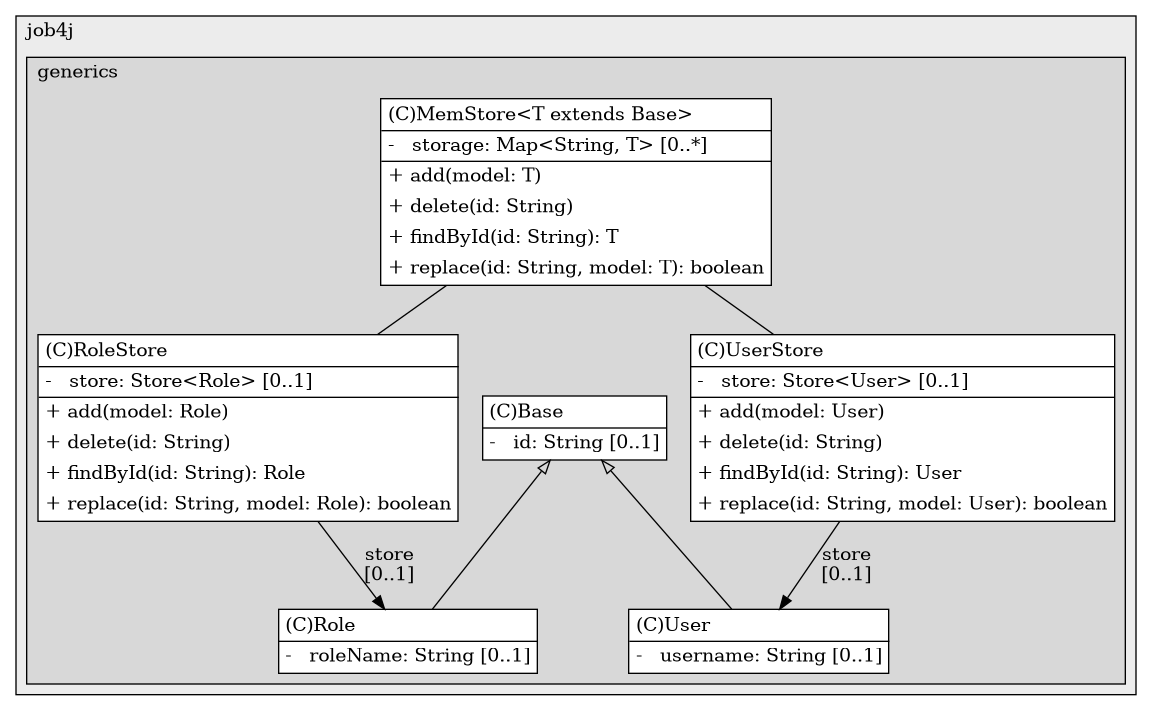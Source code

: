 @startuml

/' diagram meta data start
config=StructureConfiguration;
{
  "projectClassification": {
    "searchMode": "OpenProject", // OpenProject, AllProjects
    "includedProjects": "",
    "pathEndKeywords": "*.impl",
    "isClientPath": "",
    "isClientName": "",
    "isTestPath": "",
    "isTestName": "",
    "isMappingPath": "",
    "isMappingName": "",
    "isDataAccessPath": "",
    "isDataAccessName": "",
    "isDataStructurePath": "",
    "isDataStructureName": "",
    "isInterfaceStructuresPath": "",
    "isInterfaceStructuresName": "",
    "isEntryPointPath": "",
    "isEntryPointName": "",
    "treatFinalFieldsAsMandatory": false
  },
  "graphRestriction": {
    "classPackageExcludeFilter": "",
    "classPackageIncludeFilter": "",
    "classNameExcludeFilter": "",
    "classNameIncludeFilter": "",
    "methodNameExcludeFilter": "",
    "methodNameIncludeFilter": "",
    "removeByInheritance": "", // inheritance/annotation based filtering is done in a second step
    "removeByAnnotation": "",
    "removeByClassPackage": "", // cleanup the graph after inheritance/annotation based filtering is done
    "removeByClassName": "",
    "cutMappings": false,
    "cutEnum": true,
    "cutTests": true,
    "cutClient": true,
    "cutDataAccess": false,
    "cutInterfaceStructures": false,
    "cutDataStructures": false,
    "cutGetterAndSetter": true,
    "cutConstructors": true
  },
  "graphTraversal": {
    "forwardDepth": 6,
    "backwardDepth": 6,
    "classPackageExcludeFilter": "",
    "classPackageIncludeFilter": "",
    "classNameExcludeFilter": "",
    "classNameIncludeFilter": "",
    "methodNameExcludeFilter": "",
    "methodNameIncludeFilter": "",
    "hideMappings": false,
    "hideDataStructures": false,
    "hidePrivateMethods": true,
    "hideInterfaceCalls": true, // indirection: implementation -> interface (is hidden) -> implementation
    "onlyShowApplicationEntryPoints": false, // root node is included
    "useMethodCallsForStructureDiagram": "ForwardOnly" // ForwardOnly, BothDirections, No
  },
  "details": {
    "aggregation": "GroupByClass", // ByClass, GroupByClass, None
    "showClassGenericTypes": true,
    "showMethods": true,
    "showMethodParameterNames": true,
    "showMethodParameterTypes": true,
    "showMethodReturnType": true,
    "showPackageLevels": 2,
    "showDetailedClassStructure": true
  },
  "rootClass": "ru.job4j.generics.store.MemStore",
  "extensionCallbackMethod": "" // qualified.class.name#methodName - signature: public static String method(String)
}
diagram meta data end '/



digraph g {
    rankdir="TB"
    splines=polyline
    

'nodes 
subgraph cluster_101295923 { 
   	label=job4j
	labeljust=l
	fillcolor="#ececec"
	style=filled
   
   subgraph cluster_1471669719 { 
   	label=generics
	labeljust=l
	fillcolor="#d8d8d8"
	style=filled
   
   Base259099435[
	label=<<TABLE BORDER="1" CELLBORDER="0" CELLPADDING="4" CELLSPACING="0">
<TR><TD ALIGN="LEFT" >(C)Base</TD></TR>
<HR/>
<TR><TD ALIGN="LEFT" >-   id: String [0..1]</TD></TR>
</TABLE>>
	style=filled
	margin=0
	shape=plaintext
	fillcolor="#FFFFFF"
];

MemStore259099435[
	label=<<TABLE BORDER="1" CELLBORDER="0" CELLPADDING="4" CELLSPACING="0">
<TR><TD ALIGN="LEFT" >(C)MemStore&lt;T extends Base&gt;</TD></TR>
<HR/>
<TR><TD ALIGN="LEFT" >-   storage: Map&lt;String, T&gt; [0..*]</TD></TR>
<HR/>
<TR><TD ALIGN="LEFT" >+ add(model: T)</TD></TR>
<TR><TD ALIGN="LEFT" >+ delete(id: String)</TD></TR>
<TR><TD ALIGN="LEFT" >+ findById(id: String): T</TD></TR>
<TR><TD ALIGN="LEFT" >+ replace(id: String, model: T): boolean</TD></TR>
</TABLE>>
	style=filled
	margin=0
	shape=plaintext
	fillcolor="#FFFFFF"
];

Role259099435[
	label=<<TABLE BORDER="1" CELLBORDER="0" CELLPADDING="4" CELLSPACING="0">
<TR><TD ALIGN="LEFT" >(C)Role</TD></TR>
<HR/>
<TR><TD ALIGN="LEFT" >-   roleName: String [0..1]</TD></TR>
</TABLE>>
	style=filled
	margin=0
	shape=plaintext
	fillcolor="#FFFFFF"
];

RoleStore259099435[
	label=<<TABLE BORDER="1" CELLBORDER="0" CELLPADDING="4" CELLSPACING="0">
<TR><TD ALIGN="LEFT" >(C)RoleStore</TD></TR>
<HR/>
<TR><TD ALIGN="LEFT" >-   store: Store&lt;Role&gt; [0..1]</TD></TR>
<HR/>
<TR><TD ALIGN="LEFT" >+ add(model: Role)</TD></TR>
<TR><TD ALIGN="LEFT" >+ delete(id: String)</TD></TR>
<TR><TD ALIGN="LEFT" >+ findById(id: String): Role</TD></TR>
<TR><TD ALIGN="LEFT" >+ replace(id: String, model: Role): boolean</TD></TR>
</TABLE>>
	style=filled
	margin=0
	shape=plaintext
	fillcolor="#FFFFFF"
];

User259099435[
	label=<<TABLE BORDER="1" CELLBORDER="0" CELLPADDING="4" CELLSPACING="0">
<TR><TD ALIGN="LEFT" >(C)User</TD></TR>
<HR/>
<TR><TD ALIGN="LEFT" >-   username: String [0..1]</TD></TR>
</TABLE>>
	style=filled
	margin=0
	shape=plaintext
	fillcolor="#FFFFFF"
];

UserStore259099435[
	label=<<TABLE BORDER="1" CELLBORDER="0" CELLPADDING="4" CELLSPACING="0">
<TR><TD ALIGN="LEFT" >(C)UserStore</TD></TR>
<HR/>
<TR><TD ALIGN="LEFT" >-   store: Store&lt;User&gt; [0..1]</TD></TR>
<HR/>
<TR><TD ALIGN="LEFT" >+ add(model: User)</TD></TR>
<TR><TD ALIGN="LEFT" >+ delete(id: String)</TD></TR>
<TR><TD ALIGN="LEFT" >+ findById(id: String): User</TD></TR>
<TR><TD ALIGN="LEFT" >+ replace(id: String, model: User): boolean</TD></TR>
</TABLE>>
	style=filled
	margin=0
	shape=plaintext
	fillcolor="#FFFFFF"
];
} 
} 

'edges    
Base259099435 -> Role259099435[arrowhead=none, arrowtail=empty, dir=both];
Base259099435 -> User259099435[arrowhead=none, arrowtail=empty, dir=both];
MemStore259099435 -> RoleStore259099435[arrowhead=none];
MemStore259099435 -> UserStore259099435[arrowhead=none];
RoleStore259099435 -> Role259099435[label="store
[0..1]"];
UserStore259099435 -> User259099435[label="store
[0..1]"];
    
}
@enduml